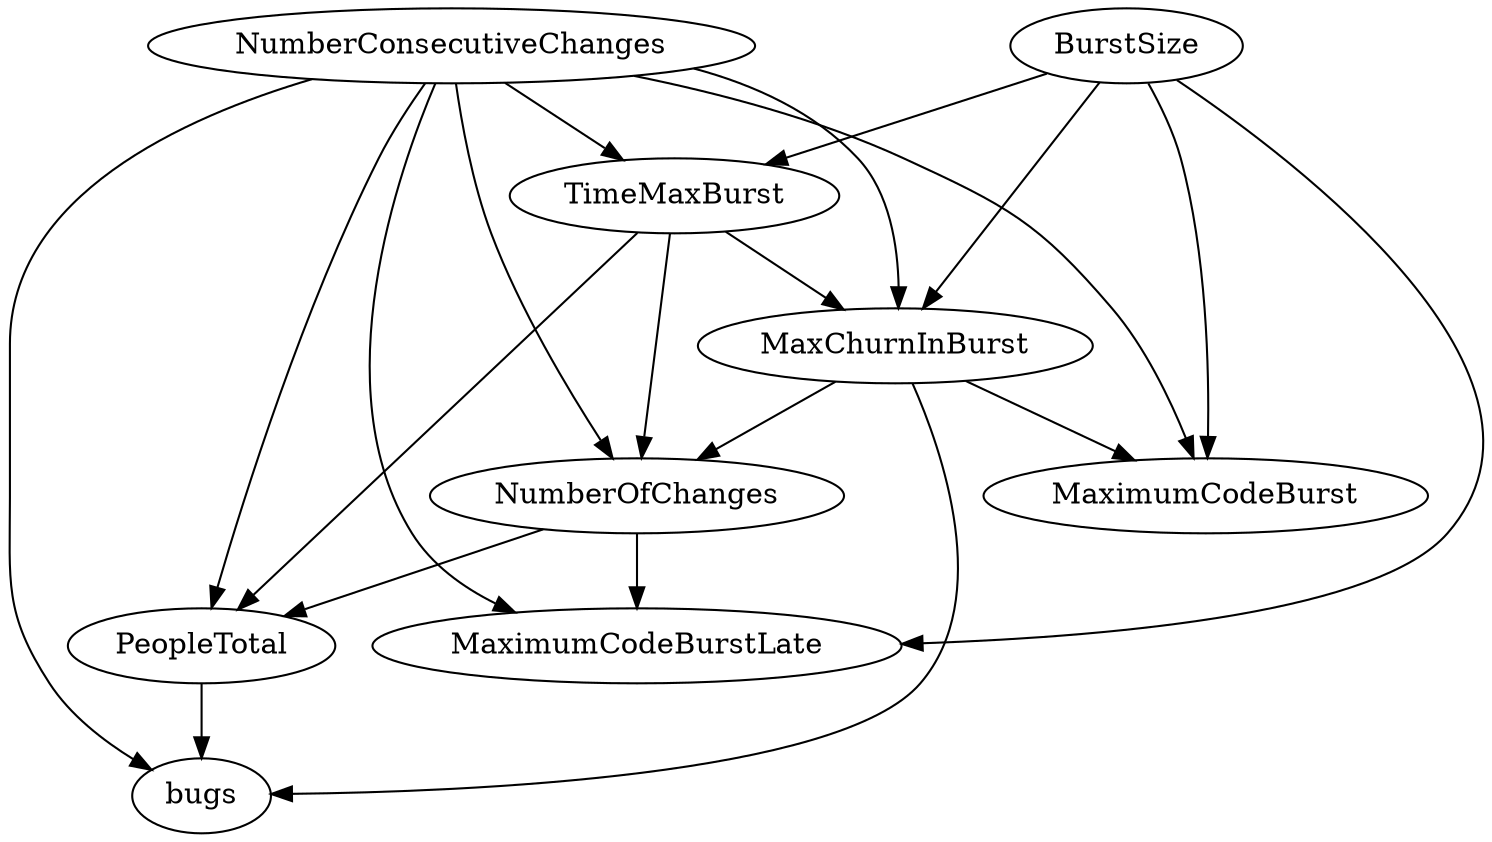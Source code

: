 digraph {
   bugs;
   MaximumCodeBurst;
   NumberOfChanges;
   MaxChurnInBurst;
   BurstSize;
   TimeMaxBurst;
   NumberConsecutiveChanges;
   MaximumCodeBurstLate;
   PeopleTotal;
   NumberOfChanges -> MaximumCodeBurstLate;
   NumberOfChanges -> PeopleTotal;
   MaxChurnInBurst -> bugs;
   MaxChurnInBurst -> MaximumCodeBurst;
   MaxChurnInBurst -> NumberOfChanges;
   BurstSize -> MaximumCodeBurst;
   BurstSize -> MaxChurnInBurst;
   BurstSize -> TimeMaxBurst;
   BurstSize -> MaximumCodeBurstLate;
   TimeMaxBurst -> NumberOfChanges;
   TimeMaxBurst -> MaxChurnInBurst;
   TimeMaxBurst -> PeopleTotal;
   NumberConsecutiveChanges -> bugs;
   NumberConsecutiveChanges -> MaximumCodeBurst;
   NumberConsecutiveChanges -> NumberOfChanges;
   NumberConsecutiveChanges -> MaxChurnInBurst;
   NumberConsecutiveChanges -> TimeMaxBurst;
   NumberConsecutiveChanges -> MaximumCodeBurstLate;
   NumberConsecutiveChanges -> PeopleTotal;
   PeopleTotal -> bugs;
}
